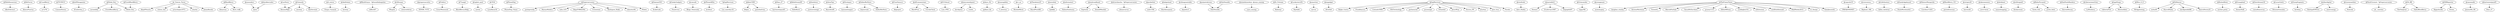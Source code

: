 strict digraph  {
	"@Mefollosonrisas" -> AlbaSobrino1	 [tweet_id=301320731197861889];
	"@ReForros" -> AlonsoPuertas	 [tweet_id=301320145647849472];
	"@CrackBerry" -> ar1276	 [tweet_id=301321419646713856];
	"@TVCINCO" -> CanaanStereo	 [tweet_id=301321178390339586];
	"@heDDmagazine" -> K1mberley_J	 [tweet_id=301321155711746048];
	"@Mohd_Doz" -> norainbiby	 [tweet_id=301320783257559040];
	"@Mohd_Doz" -> Mohd_Doz	 [tweet_id=301320543217532928];
	"@Mohd_Doz" -> FreshBlackBerry	 [tweet_id=301320128312774656];
	"@_Ciencia_Tecno" -> AlejaPDuarte	 [tweet_id=301320322576158720];
	"@_Ciencia_Tecno" -> vilnius_bot	 [tweet_id=301320420076974081];
	"@_Ciencia_Tecno" -> arturolopez1973	 [tweet_id=301320987364950017];
	"@_Ciencia_Tecno" -> simyhn	 [tweet_id=301321180558798848];
	"@_Ciencia_Tecno" -> JonnyKenobi	 [tweet_id=301320502050443264];
	"@BlackBerry" -> bbayasaa	 [tweet_id=301320385801121793];
	"@BlackBerry" -> Rich_Luffy	 [tweet_id=301320400514719746];
	"@asaunders" -> "2jour"	 [tweet_id=301320751154331650];
	"@Gizmodo" -> RoxaneMpk	 [tweet_id=301320634603040768];
	"@Gizmodo" -> omoney	 [tweet_id=301321253166399488];
	"@Gizmodo" -> flairforstyle	 [tweet_id=301321420171005952];
	"@A_reirse" -> Chupa_Coyaack	 [tweet_id=301320467359338496];
	"@AdaDiskon" -> fareeey	 [tweet_id=301321892776775680];
	"@BlackGuyyy: “@huzaifadangotea" -> clifford47	 [tweet_id=301320914736406529];
	"@24furqon" -> FKapoh	 [tweet_id=301320647919931392];
	"@24furqon" -> retnoratihrini	 [tweet_id=301321892290240512];
	"@gregoryaccetta" -> VENDE_TUTI	 [tweet_id=301320742711226369];
	"@Publico" -> CesarMeneses4	 [tweet_id=301320248752214016];
	"@7Langit" -> BlackBerrysHelp	 [tweet_id=301320456672247810];
	"@tapbot_paul" -> azeem	 [tweet_id=301320735031431169];
	"@CP24" -> LynnRyan18	 [tweet_id=301321126519390209];
	"@PhoneDog" -> PhoneDog_Chase	 [tweet_id=301320504214683648];
	"@Supersarcasmo" -> paulaprioska	 [tweet_id=301322004844384256];
	"@Supersarcasmo" -> MariyaMadero	 [tweet_id=301320417627480064];
	"@Supersarcasmo" -> talia_h10	 [tweet_id=301320369082617856];
	"@Supersarcasmo" -> BegoTOBALINA	 [tweet_id=301320132184113152];
	"@Supersarcasmo" -> Crismenen	 [tweet_id=301321129757384704];
	"@Supersarcasmo" -> Rodriguez_Robb	 [tweet_id=301321748987662336];
	"@Supersarcasmo" -> lukasitos94	 [tweet_id=301320140082016256];
	"@Supersarcasmo" -> PiQete	 [tweet_id=301321541126352896];
	"@DamianOS3" -> XcakeLabs	 [tweet_id=301320711987933188];
	"@GeekyGadgets" -> Finalcross	 [tweet_id=301321835751018496];
	"@concafe" -> Blogs_Venezuela	 [tweet_id=301321328806486017];
	"@iPhoneAlDia" -> hcolina1	 [tweet_id=301321005614383104];
	"\"@IngMorrison" -> Luz_mairelys16	 [tweet_id=301321640619425792];
	"@kbmUMN" -> fidipia	 [tweet_id=301320811158061056];
	"@kbmUMN" -> pamelaelvina	 [tweet_id=301320968662548481];
	"@Dian_27" -> hartonowijaya45	 [tweet_id=301320846335696897];
	"@BellaSwannID" -> HafizKecit	 [tweet_id=301321501414678529];
	"@Sentletse" -> justicerutenge	 [tweet_id=301321612899254273];
	"@AreaTips" -> BayuAriefS	 [tweet_id=301321314273226752];
	"@Elculopzo" -> hannamlongart	 [tweet_id=301320406747455488];
	"@DallasBizNews" -> bizjournals	 [tweet_id=301321153237118976];
	"@DallasBizNews" -> DallasBizNews	 [tweet_id=301321089240412160];
	"@blackberrydev" -> "2jour"	 [tweet_id=301320751154331650];
	"@FranVanucci" -> Aligispert	 [tweet_id=301320408446152704];
	"@elEconomistaes" -> MarilPrez	 [tweet_id=301320798768095232];
	"@elEconomistaes" -> UnrulyChick	 [tweet_id=301320562251272192];
	"@ECGAsset" -> Luis_FPD	 [tweet_id=301321536848162816];
	"@lazycomedypost" -> davidponz	 [tweet_id=301321735540723712];
	"@lazycomedypost" -> rumbi_	 [tweet_id=301321465226223618];
	"@Ayyu_92" -> aplikasi_bb	 [tweet_id=301320582740443136];
	"@manugildes" -> T_interesa	 [tweet_id=301320348215947264];
	"@rr_yy" -> MoolahMitch	 [tweet_id=301320415752646656];
	"@Theodonis25" -> RoyalPlush88	 [tweet_id=301321770579939329];
	"@miszliely" -> Ijakkkk	 [tweet_id=301321864356179968];
	"@informatecl" -> FabianSanhueza	 [tweet_id=301320950748688385];
	"@mybroadband" -> Septizzle	 [tweet_id=301321694507831296];
	"@mybroadband" -> DonaldMaulidi	 [tweet_id=301320136235810816];
	"@alvarolancho: \"@Supersarcasmo" -> elinaavarroo	 [tweet_id=301320724151427073];
	"@pocketlint" -> mile1358	 [tweet_id=301320731155894272];
	"@belginland" -> Sharkinaspoon	 [tweet_id=301320589937872897];
	"@rdinaguantable" -> dejaeles3	 [tweet_id=301320835426299904];
	"@putputukrisna" -> EdyDonaldx	 [tweet_id=301321131791634433];
	"@ninalolymoleyy: @yaya_yayang" -> yaya_yayang	 [tweet_id=301320383343243265];
	"@Dr_Futtaim" -> Rakanq1	 [tweet_id=301320740328841218];
	"@LuckystersZA" -> Rayfabb	 [tweet_id=301321106839715841];
	"@amartino" -> earcos	 [tweet_id=301321512206610432];
	"@engadget" -> iDraSoft	 [tweet_id=301321257775923200];
	"@IngMorrison" -> Ralph_Castro	 [tweet_id=301321222573158400];
	"@IngMorrison" -> Franklinyura	 [tweet_id=301321051055468545];
	"@IngMorrison" -> Cotizado3000	 [tweet_id=301321896438403072];
	"@IngMorrison" -> VDLTechnology	 [tweet_id=301320374908510208];
	"@IngMorrison" -> perlamaciel	 [tweet_id=301321351032094721];
	"@IngMorrison" -> josueangls	 [tweet_id=301320576763584512];
	"@IngMorrison" -> OrlandoZ	 [tweet_id=301320507800817664];
	"@IngMorrison" -> JesusWizy	 [tweet_id=301320635769036802];
	"@IngMorrison" -> Yessica_PP	 [tweet_id=301321541117964289];
	"@IngMorrison" -> JLachas	 [tweet_id=301321625532510211];
	"@IngMorrison" -> Jose_Issa	 [tweet_id=301321761813843968];
	"@IngMorrison" -> Fmuler	 [tweet_id=301321991753977856];
	"@totofredo" -> Anto_Diabla	 [tweet_id=301321254810558465];
	"@mariahb21" -> Noniact	 [tweet_id=301321826708123651];
	"@mariahb21" -> EvaArroyo1997	 [tweet_id=301321406686306304];
	"@mariahb21" -> begogdsb97	 [tweet_id=301321654255099904];
	"@Grimsnyder" -> LippyNR	 [tweet_id=301321366202875904];
	"@youngmaze" -> mommygiay	 [tweet_id=301321137479106562];
	"@TheFunnyTeens" -> keaghan_stanley	 [tweet_id=301320252707467264];
	"@TheFunnyTeens" -> KristaxMariexox	 [tweet_id=301321705605967872];
	"@TheFunnyTeens" -> Tweeettt_	 [tweet_id=301320435809800192];
	"@TheFunnyTeens" -> MierahFarihah	 [tweet_id=301321269213810688];
	"@TheFunnyTeens" -> TessaMcEarchern	 [tweet_id=301320448547897345];
	"@TheFunnyTeens" -> pcasey1115	 [tweet_id=301321864863682562];
	"@TheFunnyTeens" -> DillonMDunn	 [tweet_id=301321498407354368];
	"@TheFunnyTeens" -> zackbigboi101	 [tweet_id=301321318568185856];
	"@TheFunnyTeens" -> lollolouisee	 [tweet_id=301320913712971776];
	"@TheFunnyTeens" -> xxxKittyKatxxx6	 [tweet_id=301320637245444096];
	"@TheFunnyTeens" -> MakMeeks2015	 [tweet_id=301321148300414976];
	"@TheFunnyTeens" -> Lt_thorpe	 [tweet_id=301320450804441088];
	"@TheFunnyTeens" -> TamiJensen42	 [tweet_id=301320913767501825];
	"@capsule19" -> FREDJOSSINET	 [tweet_id=301322017687351296];
	"@vernraissa_" -> Rephael_186	 [tweet_id=301321449518559233];
	"@iLifeQuotess" -> fallen_darkstar	 [tweet_id=301320554558914561];
	"@SandyAppleyard" -> PaulaWordsmith1	 [tweet_id=301320689007357955];
	"@MateusMargarida" -> Carolina11203	 [tweet_id=301321350860120065];
	"@BlackBerry_CO" -> periodismouao	 [tweet_id=301321510658928640];
	"@stripes20" -> barose26	 [tweet_id=301320228057526274];
	"@okezonenews" -> arre13arie	 [tweet_id=301320189235044354];
	"@detikinet" -> mayashopping	 [tweet_id=301320682137075712];
	"@willwigzell" -> lilsahyounie	 [tweet_id=301320355576950784];
	"@BiebsPyramid" -> Tasha_Srb	 [tweet_id=301321201870045184];
	"@BiebsPyramid" -> justin_feels	 [tweet_id=301320979316080642];
	"@DanPauloBandera" -> DarrenHessey	 [tweet_id=301321311278493696];
	"@LiberacionesGsm" -> LaMunheca	 [tweet_id=301321311312044033];
	"@IagoParga" -> vikitoriaF24	 [tweet_id=301320589694607360];
	"@IagoParga" -> Mostacillatu	 [tweet_id=301321603009085440];
	"@Miss_S_O" -> MrAppenteng	 [tweet_id=301321622231597056];
	"@EhHenryy" -> nishaAV	 [tweet_id=301320823279603712];
	"@EhHenryy" -> HasrulHalim	 [tweet_id=301320967853051904];
	"@EhHenryy" -> kecikpendek98	 [tweet_id=301320819898978304];
	"@EhHenryy" -> AmirulStorm25	 [tweet_id=301320182511591425];
	"@BuitenBeter" -> michel_greta	 [tweet_id=301321253992669184];
	"@Eraaaphael" -> DannyNelll	 [tweet_id=301320370340913154];
	"@DewiAriyani18" -> ramadhanrevan	 [tweet_id=301321419885793282];
	"@LucasGattii" -> PetuniaGonzalez	 [tweet_id=301320621118324737];
	"@YusepSugianto" -> faridmq	 [tweet_id=301320925440253952];
	"@olhardigital" -> RodrigoESPorto	 [tweet_id=301321369742868482];
	"@olhardigital" -> emersonrpp	 [tweet_id=301320469007716352];
	"@FreshBlackBerry" -> Mohd_Doz	 [tweet_id=301320543217532928];
	"@traceynashlee" -> Nomsek	 [tweet_id=301321065550995457];
	"@NachCoconut: \"@Supersarcasmo" -> ali__sanchez	 [tweet_id=301320461617348610];
	"@N4_BB" -> TheOnlyJrod	 [tweet_id=301321125202366464];
	"@N4_BB" -> FaktaBlackBerry	 [tweet_id=301321007770238976];
	"@LesNews" -> RoxaneMpk	 [tweet_id=301320634603040768];
	"@EdyDonaldx" -> EdyDonaldx	 [tweet_id=301321131791634433];
	"@DMReporter" -> flippydoodle	 [tweet_id=301321893468835842];
	"@DMReporter" -> Owain_	 [tweet_id=301320920549695488];
	"@zaynmalik" -> JemmaMo_99	 [tweet_id=301320621651013633];
	"@hartonowijaya45" -> Dian_27	 [tweet_id=301320441866366976];
}
